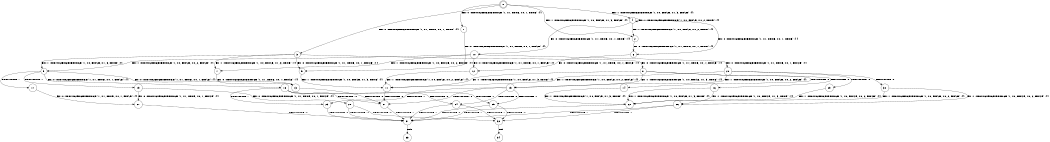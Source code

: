 digraph BCG {
size = "7, 10.5";
center = TRUE;
node [shape = circle];
0 [peripheries = 2];
0 -> 1 [label = "EX !0 !ATOMIC_EXCH_BRANCH (1, +1, TRUE, +0, 1, TRUE) !{}"];
0 -> 2 [label = "EX !1 !ATOMIC_EXCH_BRANCH (1, +0, FALSE, +1, 3, FALSE) !{}"];
0 -> 3 [label = "EX !0 !ATOMIC_EXCH_BRANCH (1, +1, TRUE, +0, 1, TRUE) !{}"];
0 -> 4 [label = "EX !1 !ATOMIC_EXCH_BRANCH (1, +0, FALSE, +1, 3, FALSE) !{}"];
1 -> 5 [label = "EX !0 !ATOMIC_EXCH_BRANCH (1, +1, TRUE, +0, 1, FALSE) !{}"];
2 -> 6 [label = "EX !0 !ATOMIC_EXCH_BRANCH (1, +1, TRUE, +0, 1, TRUE) !{}"];
3 -> 5 [label = "EX !0 !ATOMIC_EXCH_BRANCH (1, +1, TRUE, +0, 1, FALSE) !{}"];
3 -> 7 [label = "EX !1 !ATOMIC_EXCH_BRANCH (1, +0, FALSE, +1, 3, TRUE) !{}"];
3 -> 8 [label = "EX !0 !ATOMIC_EXCH_BRANCH (1, +1, TRUE, +0, 1, FALSE) !{}"];
3 -> 9 [label = "EX !1 !ATOMIC_EXCH_BRANCH (1, +0, FALSE, +1, 3, TRUE) !{}"];
4 -> 2 [label = "EX !1 !ATOMIC_EXCH_BRANCH (1, +0, FALSE, +0, 2, TRUE) !{}"];
4 -> 6 [label = "EX !0 !ATOMIC_EXCH_BRANCH (1, +1, TRUE, +0, 1, TRUE) !{}"];
4 -> 4 [label = "EX !1 !ATOMIC_EXCH_BRANCH (1, +0, FALSE, +0, 2, TRUE) !{}"];
4 -> 10 [label = "EX !0 !ATOMIC_EXCH_BRANCH (1, +1, TRUE, +0, 1, TRUE) !{}"];
5 -> 11 [label = "EX !1 !ATOMIC_EXCH_BRANCH (1, +0, FALSE, +1, 3, TRUE) !{}"];
6 -> 12 [label = "EX !0 !ATOMIC_EXCH_BRANCH (1, +1, TRUE, +0, 1, FALSE) !{}"];
7 -> 13 [label = "EX !0 !ATOMIC_EXCH_BRANCH (1, +1, TRUE, +0, 1, FALSE) !{}"];
8 -> 11 [label = "EX !1 !ATOMIC_EXCH_BRANCH (1, +0, FALSE, +1, 3, TRUE) !{}"];
8 -> 14 [label = "TERMINATE !0"];
8 -> 15 [label = "EX !1 !ATOMIC_EXCH_BRANCH (1, +0, FALSE, +1, 3, TRUE) !{}"];
8 -> 16 [label = "TERMINATE !0"];
9 -> 13 [label = "EX !0 !ATOMIC_EXCH_BRANCH (1, +1, TRUE, +0, 1, FALSE) !{}"];
9 -> 17 [label = "TERMINATE !1"];
9 -> 18 [label = "EX !0 !ATOMIC_EXCH_BRANCH (1, +1, TRUE, +0, 1, FALSE) !{}"];
9 -> 19 [label = "TERMINATE !1"];
10 -> 12 [label = "EX !0 !ATOMIC_EXCH_BRANCH (1, +1, TRUE, +0, 1, FALSE) !{}"];
10 -> 7 [label = "EX !1 !ATOMIC_EXCH_BRANCH (1, +0, FALSE, +0, 2, FALSE) !{}"];
10 -> 20 [label = "EX !0 !ATOMIC_EXCH_BRANCH (1, +1, TRUE, +0, 1, FALSE) !{}"];
10 -> 9 [label = "EX !1 !ATOMIC_EXCH_BRANCH (1, +0, FALSE, +0, 2, FALSE) !{}"];
11 -> 21 [label = "TERMINATE !0"];
12 -> 11 [label = "EX !1 !ATOMIC_EXCH_BRANCH (1, +0, FALSE, +0, 2, FALSE) !{}"];
13 -> 21 [label = "TERMINATE !0"];
14 -> 22 [label = "EX !1 !ATOMIC_EXCH_BRANCH (1, +0, FALSE, +1, 3, TRUE) !{}"];
15 -> 21 [label = "TERMINATE !0"];
15 -> 23 [label = "TERMINATE !1"];
15 -> 24 [label = "TERMINATE !0"];
15 -> 25 [label = "TERMINATE !1"];
16 -> 22 [label = "EX !1 !ATOMIC_EXCH_BRANCH (1, +0, FALSE, +1, 3, TRUE) !{}"];
16 -> 26 [label = "EX !1 !ATOMIC_EXCH_BRANCH (1, +0, FALSE, +1, 3, TRUE) !{}"];
17 -> 27 [label = "EX !0 !ATOMIC_EXCH_BRANCH (1, +1, TRUE, +0, 1, FALSE) !{}"];
18 -> 21 [label = "TERMINATE !0"];
18 -> 23 [label = "TERMINATE !1"];
18 -> 24 [label = "TERMINATE !0"];
18 -> 25 [label = "TERMINATE !1"];
19 -> 27 [label = "EX !0 !ATOMIC_EXCH_BRANCH (1, +1, TRUE, +0, 1, FALSE) !{}"];
19 -> 28 [label = "EX !0 !ATOMIC_EXCH_BRANCH (1, +1, TRUE, +0, 1, FALSE) !{}"];
20 -> 11 [label = "EX !1 !ATOMIC_EXCH_BRANCH (1, +0, FALSE, +0, 2, FALSE) !{}"];
20 -> 29 [label = "TERMINATE !0"];
20 -> 15 [label = "EX !1 !ATOMIC_EXCH_BRANCH (1, +0, FALSE, +0, 2, FALSE) !{}"];
20 -> 30 [label = "TERMINATE !0"];
21 -> 31 [label = "TERMINATE !1"];
22 -> 31 [label = "TERMINATE !1"];
23 -> 31 [label = "TERMINATE !0"];
24 -> 31 [label = "TERMINATE !1"];
24 -> 32 [label = "TERMINATE !1"];
25 -> 31 [label = "TERMINATE !0"];
25 -> 32 [label = "TERMINATE !0"];
26 -> 31 [label = "TERMINATE !1"];
26 -> 32 [label = "TERMINATE !1"];
27 -> 31 [label = "TERMINATE !0"];
28 -> 31 [label = "TERMINATE !0"];
28 -> 32 [label = "TERMINATE !0"];
29 -> 22 [label = "EX !1 !ATOMIC_EXCH_BRANCH (1, +0, FALSE, +0, 2, FALSE) !{}"];
30 -> 22 [label = "EX !1 !ATOMIC_EXCH_BRANCH (1, +0, FALSE, +0, 2, FALSE) !{}"];
30 -> 26 [label = "EX !1 !ATOMIC_EXCH_BRANCH (1, +0, FALSE, +0, 2, FALSE) !{}"];
31 -> 33 [label = "exit"];
32 -> 34 [label = "exit"];
}
